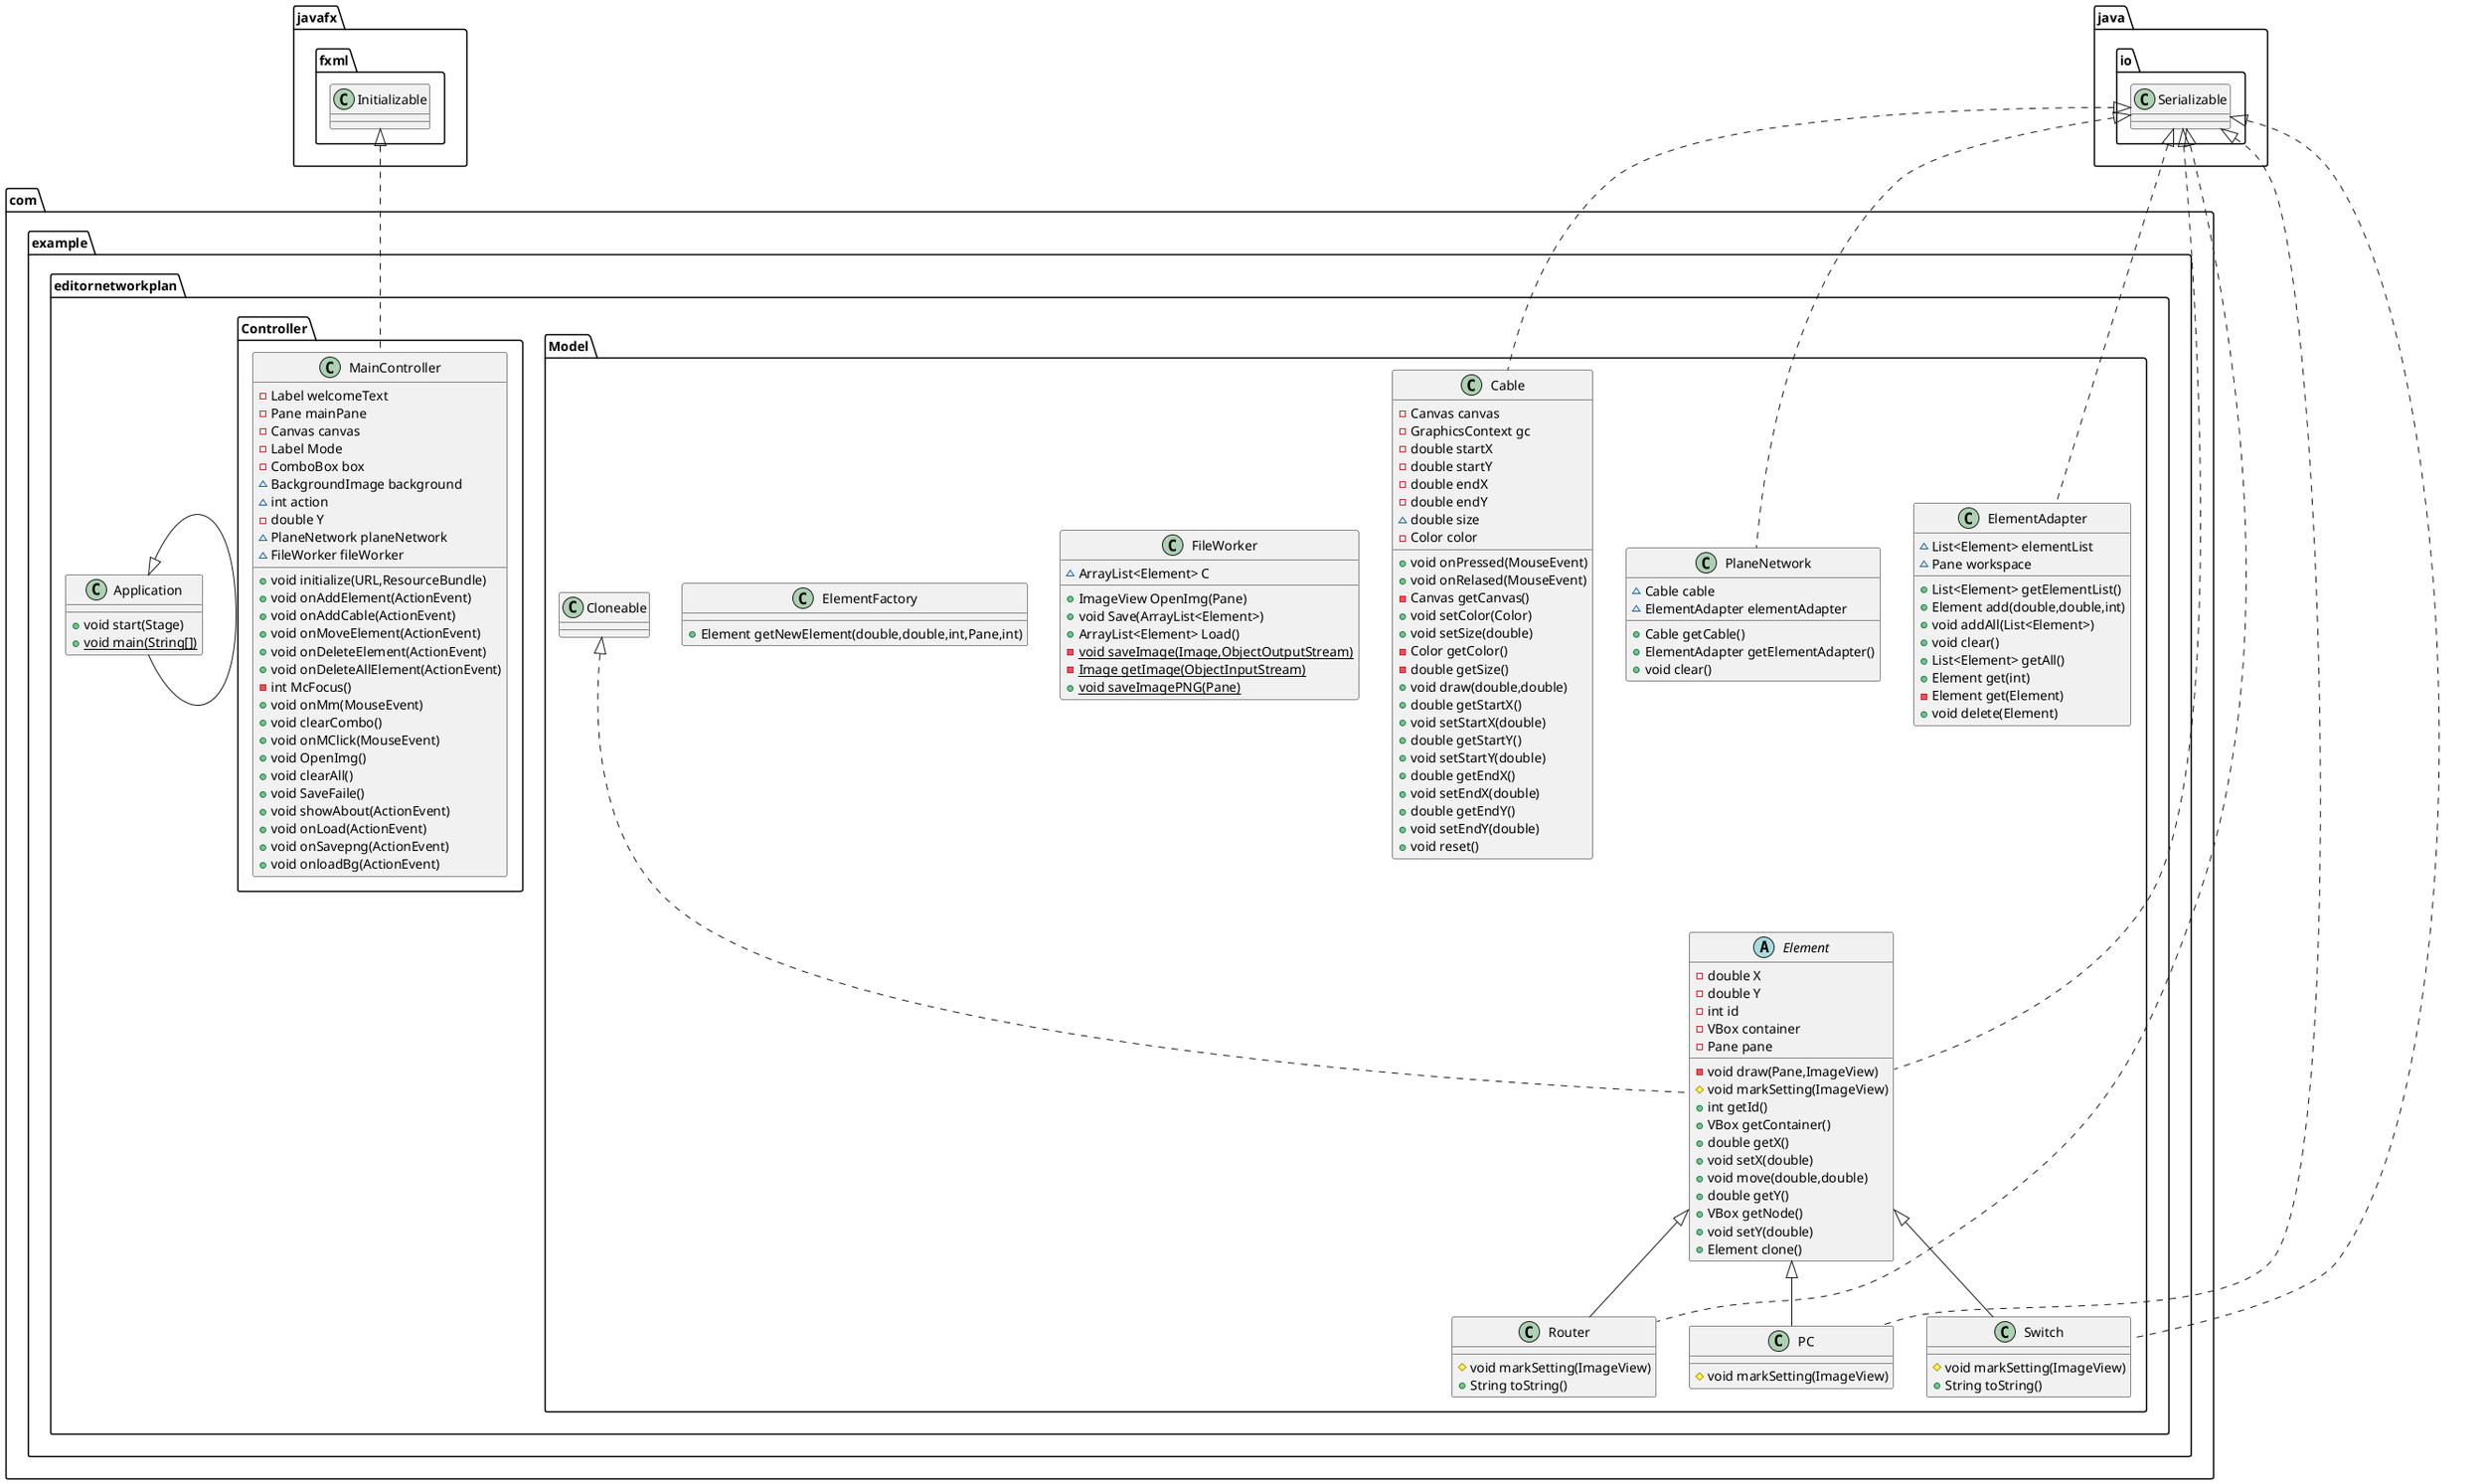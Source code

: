 @startuml
class com.example.editornetworkplan.Model.ElementAdapter {
~ List<Element> elementList
~ Pane workspace
+ List<Element> getElementList()
+ Element add(double,double,int)
+ void addAll(List<Element>)
+ void clear()
+ List<Element> getAll()
+ Element get(int)
- Element get(Element)
+ void delete(Element)
}
class com.example.editornetworkplan.Model.PlaneNetwork {
~ Cable cable
~ ElementAdapter elementAdapter
+ Cable getCable()
+ ElementAdapter getElementAdapter()
+ void clear()
}
class com.example.editornetworkplan.Model.Cable {
- Canvas canvas
- GraphicsContext gc
- double startX
- double startY
- double endX
- double endY
~ double size
- Color color
+ void onPressed(MouseEvent)
+ void onRelased(MouseEvent)
- Canvas getCanvas()
+ void setColor(Color)
+ void setSize(double)
- Color getColor()
- double getSize()
+ void draw(double,double)
+ double getStartX()
+ void setStartX(double)
+ double getStartY()
+ void setStartY(double)
+ double getEndX()
+ void setEndX(double)
+ double getEndY()
+ void setEndY(double)
+ void reset()
}
class com.example.editornetworkplan.Model.Router {
# void markSetting(ImageView)
+ String toString()
}
class com.example.editornetworkplan.Model.PC {
# void markSetting(ImageView)
}
class com.example.editornetworkplan.Model.FileWorker {
~ ArrayList<Element> C
+ ImageView OpenImg(Pane)
+ void Save(ArrayList<Element>)
+ ArrayList<Element> Load()
- {static} void saveImage(Image,ObjectOutputStream)
- {static} Image getImage(ObjectInputStream)
+ {static} void saveImagePNG(Pane)
}
class com.example.editornetworkplan.Application {
+ void start(Stage)
+ {static} void main(String[])
}
class com.example.editornetworkplan.Controller.MainController {
- Label welcomeText
- Pane mainPane
- Canvas canvas
- Label Mode
- ComboBox box
~ BackgroundImage background
~ int action
- double Y
~ PlaneNetwork planeNetwork
~ FileWorker fileWorker
+ void initialize(URL,ResourceBundle)
+ void onAddElement(ActionEvent)
+ void onAddCable(ActionEvent)
+ void onMoveElement(ActionEvent)
+ void onDeleteElement(ActionEvent)
+ void onDeleteAllElement(ActionEvent)
- int McFocus()
+ void onMm(MouseEvent)
+ void clearCombo()
+ void onMClick(MouseEvent)
+ void OpenImg()
+ void clearAll()
+ void SaveFaile()
+ void showAbout(ActionEvent)
+ void onLoad(ActionEvent)
+ void onSavepng(ActionEvent)
+ void onloadBg(ActionEvent)
}
class com.example.editornetworkplan.Model.ElementFactory {
+ Element getNewElement(double,double,int,Pane,int)
}
class com.example.editornetworkplan.Model.Switch {
# void markSetting(ImageView)
+ String toString()
}
abstract class com.example.editornetworkplan.Model.Element {
- double X
- double Y
- int id
- VBox container
- Pane pane
- void draw(Pane,ImageView)
# void markSetting(ImageView)
+ int getId()
+ VBox getContainer()
+ double getX()
+ void setX(double)
+ void move(double,double)
+ double getY()
+ VBox getNode()
+ void setY(double)
+ Element clone()
}


java.io.Serializable <|.. com.example.editornetworkplan.Model.ElementAdapter
java.io.Serializable <|.. com.example.editornetworkplan.Model.PlaneNetwork
java.io.Serializable <|.. com.example.editornetworkplan.Model.Cable
java.io.Serializable <|.. com.example.editornetworkplan.Model.Router
com.example.editornetworkplan.Model.Element <|-- com.example.editornetworkplan.Model.Router
java.io.Serializable <|.. com.example.editornetworkplan.Model.PC
com.example.editornetworkplan.Model.Element <|-- com.example.editornetworkplan.Model.PC
com.example.editornetworkplan.Application <|-- com.example.editornetworkplan.Application
javafx.fxml.Initializable <|.. com.example.editornetworkplan.Controller.MainController
java.io.Serializable <|.. com.example.editornetworkplan.Model.Switch
com.example.editornetworkplan.Model.Element <|-- com.example.editornetworkplan.Model.Switch
java.io.Serializable <|.. com.example.editornetworkplan.Model.Element
com.example.editornetworkplan.Model.Cloneable <|.. com.example.editornetworkplan.Model.Element
@enduml